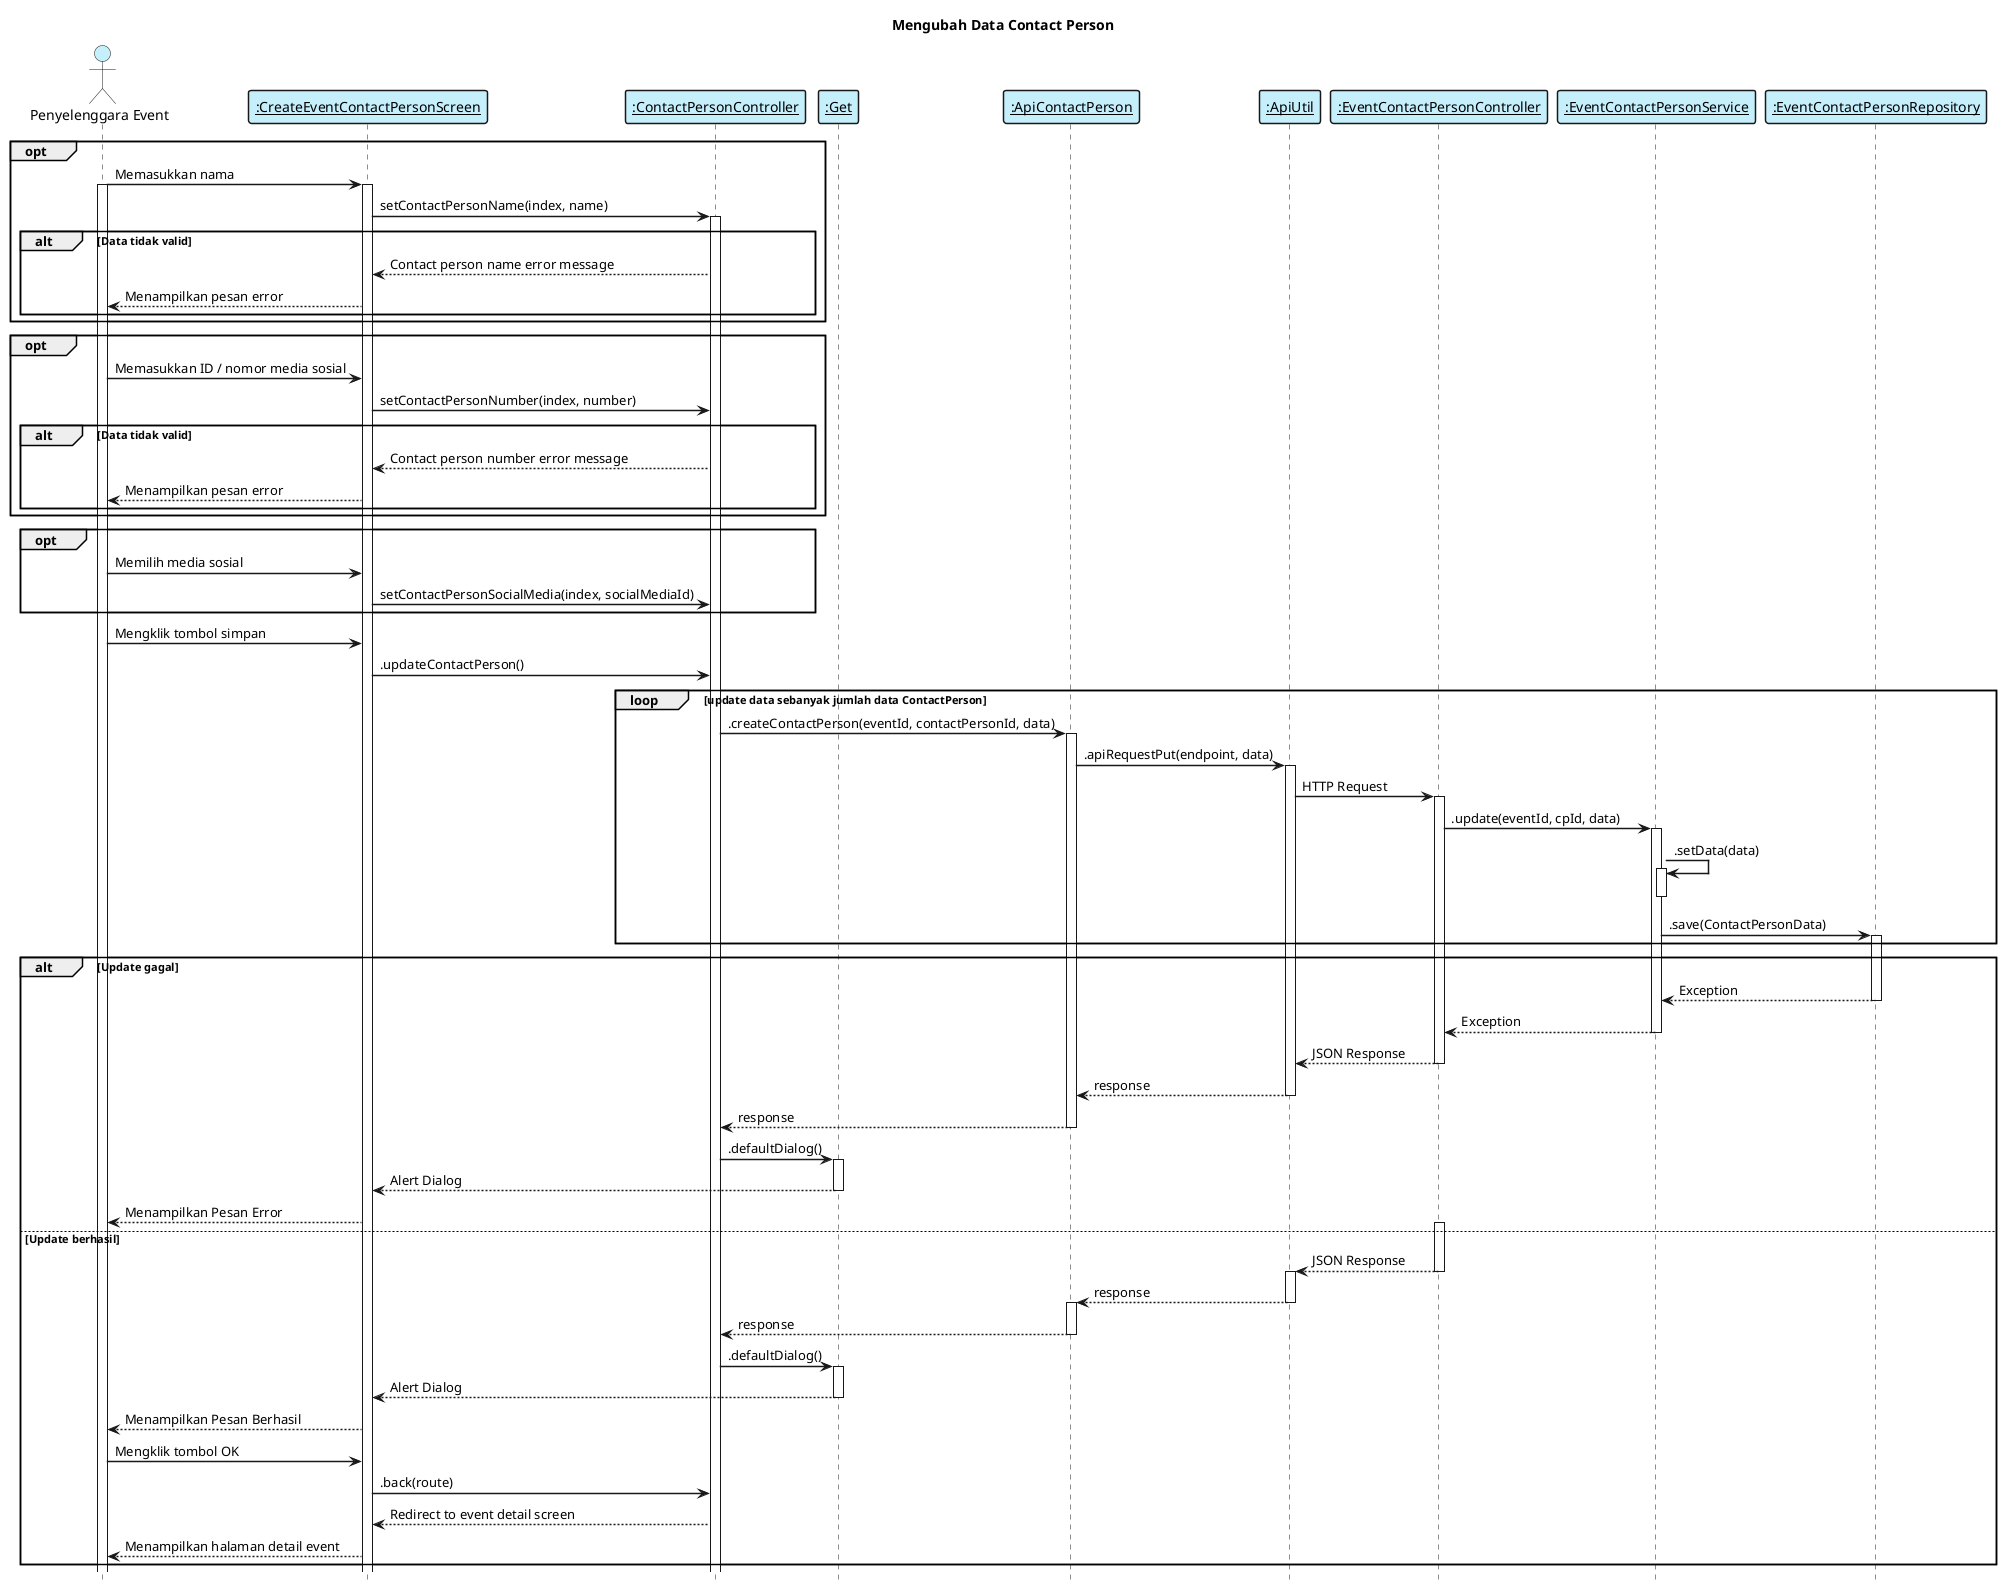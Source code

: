 @startuml edit data contact person

    title "Mengubah Data Contact Person"
    hide footbox
    skinparam shadowing false
    skinparam sequence {    
        ArrowThickness 1.5
        ActorFontName Century Gothic
        ActorBackgroundColor  #C6EFFC
        ArrowFontName Century Gothic
        ParticipantBorderThickness 1.5
        ParticipantBackgroundColor #C6EFFC
    }

    actor "Penyelenggara Event" as eo
    participant "__:CreateEventContactPersonScreen__" as viewContactPerson
    participant "__:ContactPersonController__" as controllerContactPerson
    participant "__:Get__" as libGet
    participant "__:ApiContactPerson__" as apiContactPerson
    participant "__:ApiUtil__" as apiUtil
    participant "__:EventContactPersonController__" as controllerContactPersonBackend
    participant "__:EventContactPersonService__" as serviceContactPerson
    participant "__:EventContactPersonRepository__" as repositoryContactPerson
    
    opt
        eo -> viewContactPerson: Memasukkan nama
        activate eo
        activate viewContactPerson
        viewContactPerson -> controllerContactPerson: setContactPersonName(index, name)
        activate controllerContactPerson
        alt Data tidak valid
            controllerContactPerson --> viewContactPerson: Contact person name error message
            viewContactPerson --> eo: Menampilkan pesan error
        end
    end

    opt
        eo -> viewContactPerson: Memasukkan ID / nomor media sosial
        viewContactPerson -> controllerContactPerson: setContactPersonNumber(index, number)
        alt Data tidak valid
            controllerContactPerson --> viewContactPerson: Contact person number error message
            viewContactPerson --> eo: Menampilkan pesan error
        end
    end

    opt
        eo -> viewContactPerson: Memilih media sosial
        viewContactPerson -> controllerContactPerson: setContactPersonSocialMedia(index, socialMediaId)
    end       
    
    eo -> viewContactPerson : Mengklik tombol simpan
    viewContactPerson -> controllerContactPerson: .updateContactPerson()

    loop update data sebanyak jumlah data ContactPerson
        controllerContactPerson -> apiContactPerson: .createContactPerson(eventId, contactPersonId, data)
        activate apiContactPerson
        apiContactPerson -> apiUtil: .apiRequestPut(endpoint, data)
        activate apiUtil
        apiUtil -> controllerContactPersonBackend: HTTP Request
        activate controllerContactPersonBackend
        controllerContactPersonBackend -> serviceContactPerson: .update(eventId, cpId, data)
        activate serviceContactPerson
        serviceContactPerson -> serviceContactPerson: .setData(data)
        activate serviceContactPerson
        deactivate serviceContactPerson
        serviceContactPerson -> repositoryContactPerson: .save(ContactPersonData)
        activate repositoryContactPerson
    end

     alt Update gagal
            repositoryContactPerson --> serviceContactPerson: Exception
            deactivate 
            serviceContactPerson --> controllerContactPersonBackend: Exception
            deactivate 
            controllerContactPersonBackend --> apiUtil: JSON Response
            deactivate 
            apiUtil --> apiContactPerson: response 
            deactivate 
            apiContactPerson --> controllerContactPerson: response 
            deactivate 
            controllerContactPerson -> libGet: .defaultDialog()
            activate libGet
            libGet --> viewContactPerson: Alert Dialog
            deactivate libGet
            viewContactPerson --> eo: Menampilkan Pesan Error
        else Update berhasil
            activate controllerContactPersonBackend
            controllerContactPersonBackend --> apiUtil: JSON Response
            deactivate controllerContactPersonBackend
            activate apiUtil
            apiUtil --> apiContactPerson: response
            deactivate apiUtil
            activate apiContactPerson
            apiContactPerson --> controllerContactPerson: response
            deactivate apiContactPerson
            controllerContactPerson -> libGet: .defaultDialog()
            activate libGet
            libGet --> viewContactPerson: Alert Dialog
            deactivate libGet
            viewContactPerson --> eo: Menampilkan Pesan Berhasil
            eo -> viewContactPerson: Mengklik tombol OK
           
            viewContactPerson -> controllerContactPerson: .back(route)
            controllerContactPerson --> viewContactPerson: Redirect to event detail screen
            viewContactPerson --> eo: Menampilkan halaman detail event

        end

@enduml